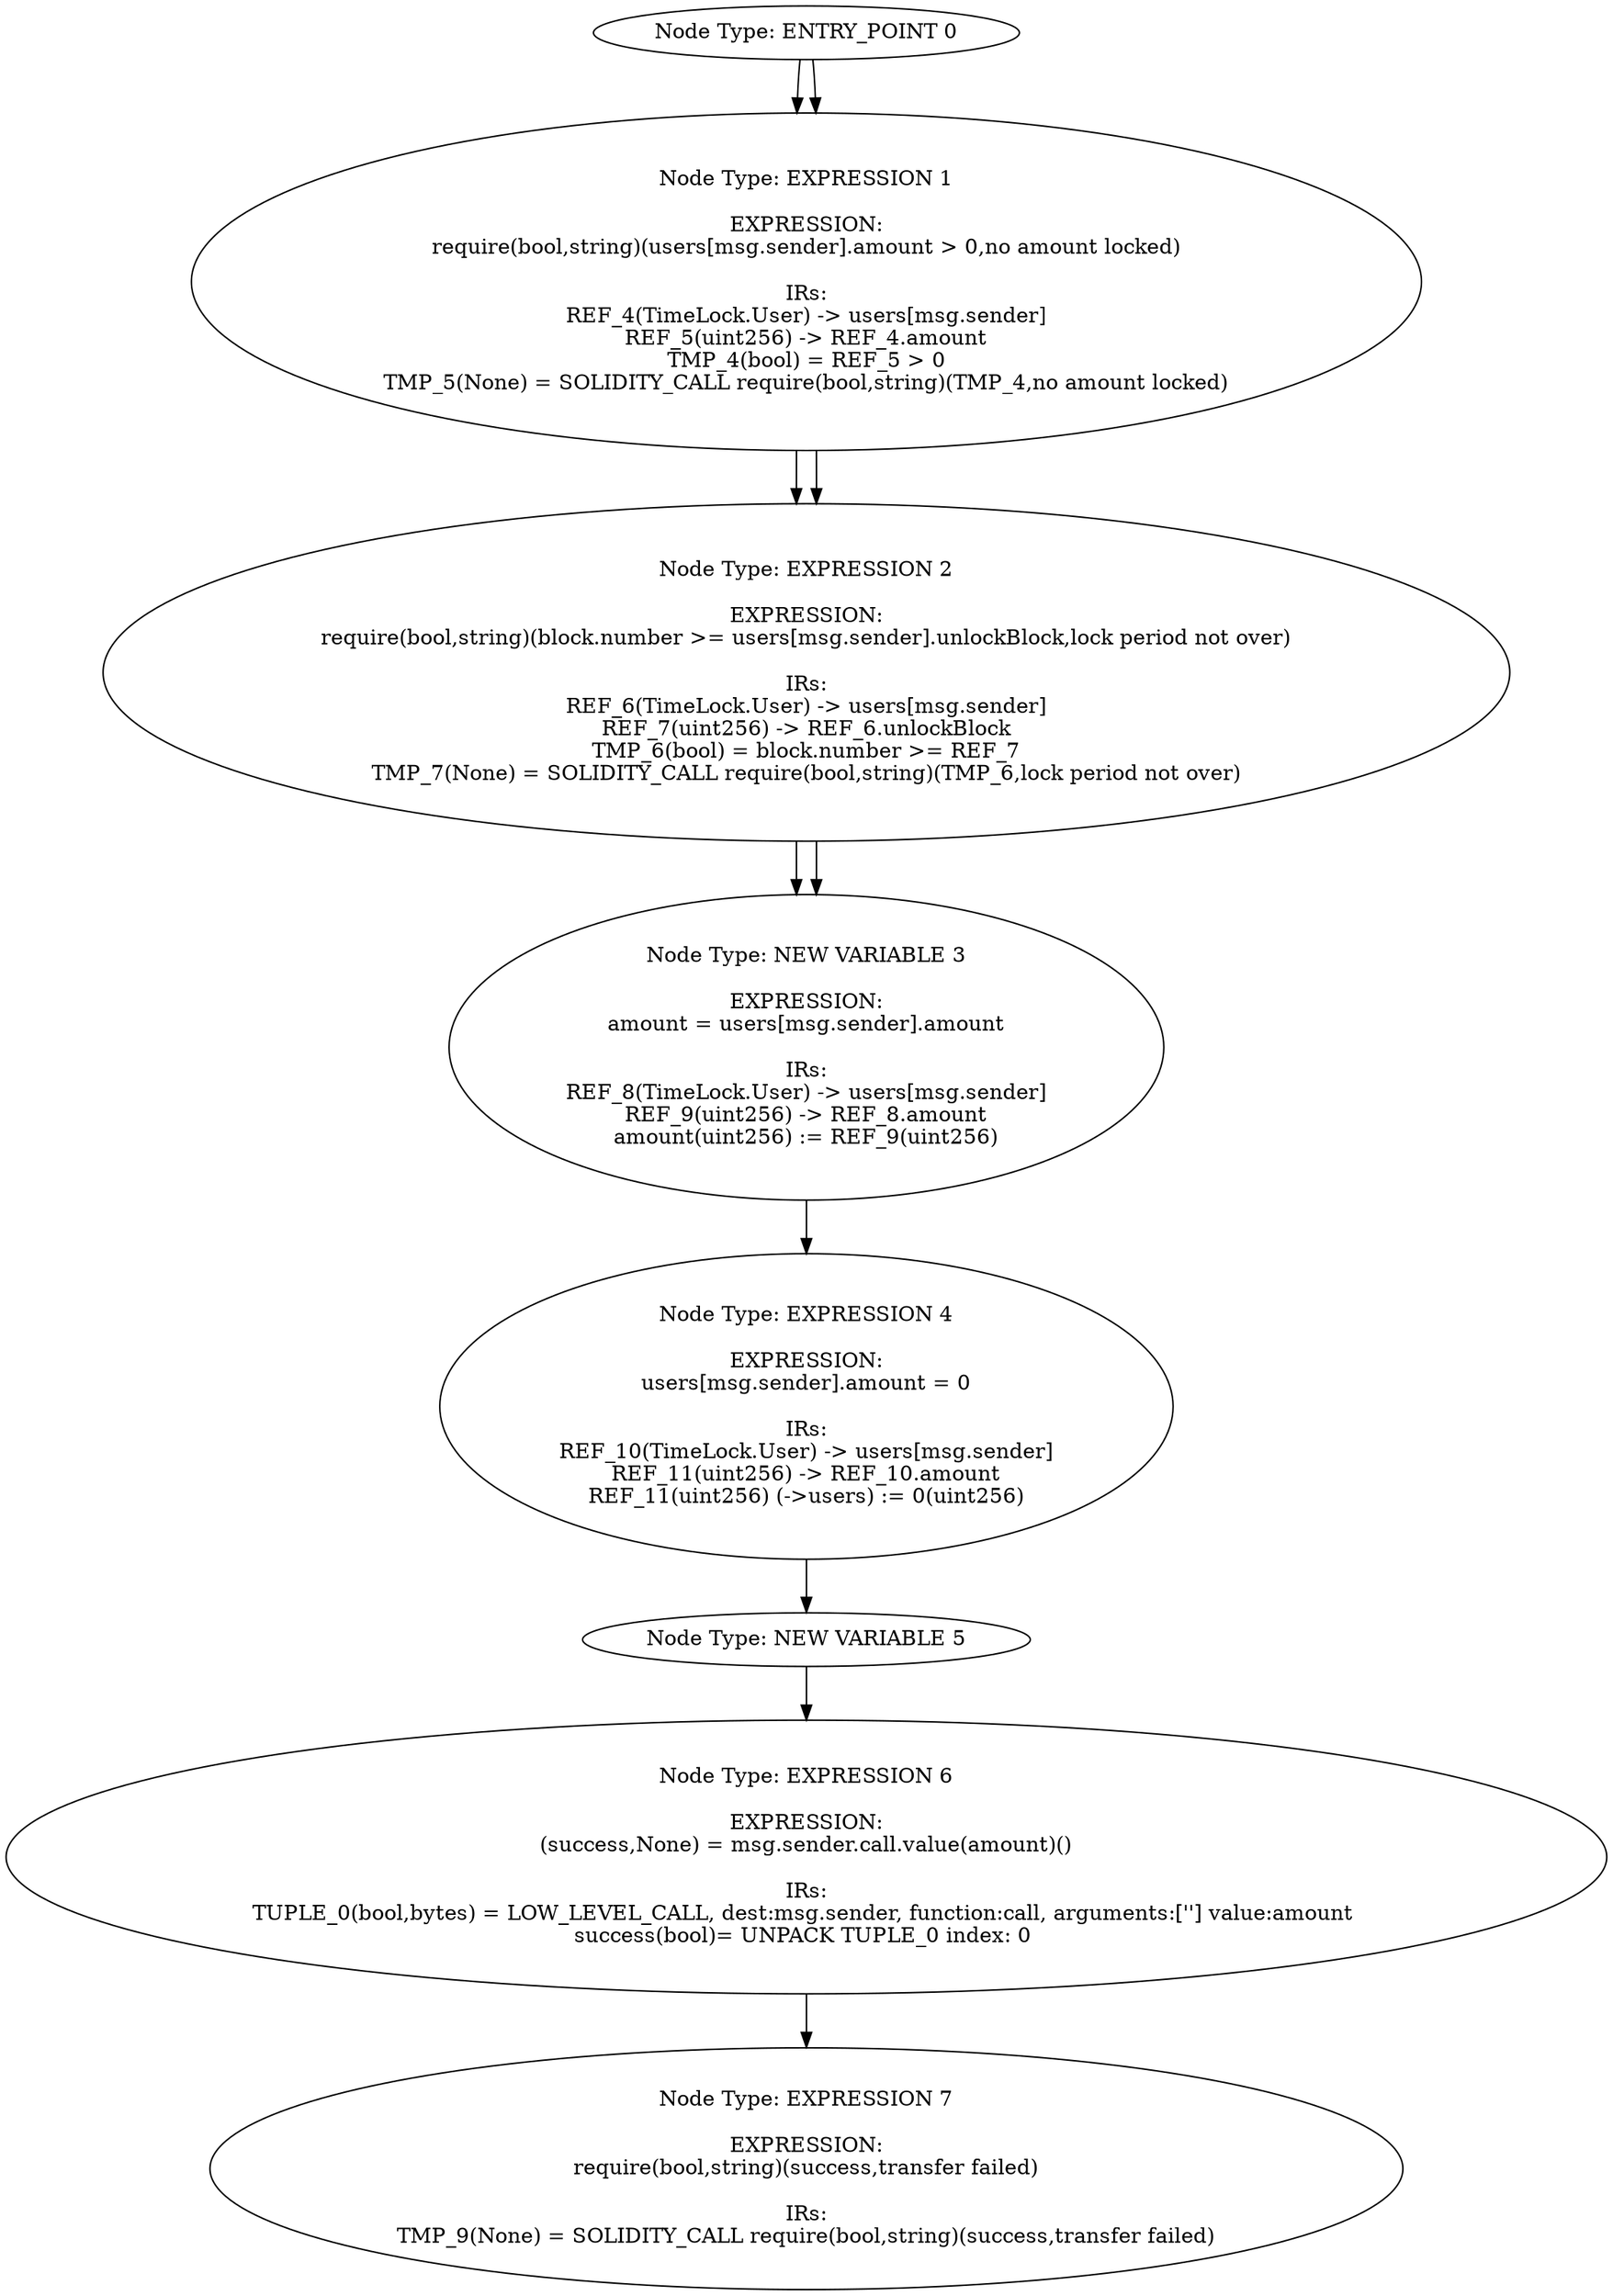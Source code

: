 digraph CFG {
0[label="Node Type: ENTRY_POINT 0
"];
0->1;
1[label="Node Type: EXPRESSION 1

EXPRESSION:
require(bool,string)(msg.value == _amount,must send exact amount)

IRs:
TMP_0(bool) = msg.value == _amount
TMP_1(None) = SOLIDITY_CALL require(bool,string)(TMP_0,must send exact amount)"];
1->2;
2[label="Node Type: EXPRESSION 2

EXPRESSION:
users[msg.sender].unlockBlock = block.number + (_time / 14)

IRs:
REF_0(TimeLock.User) -> users[msg.sender]
REF_1(uint256) -> REF_0.unlockBlock
TMP_2(uint256) = _time / 14
TMP_3(uint256) = block.number + TMP_2
REF_1(uint256) (->users) := TMP_3(uint256)"];
2->3;
3[label="Node Type: EXPRESSION 3

EXPRESSION:
users[msg.sender].amount = _amount

IRs:
REF_2(TimeLock.User) -> users[msg.sender]
REF_3(uint256) -> REF_2.amount
REF_3(uint256) (->users) := _amount(uint256)"];
0[label="Node Type: ENTRY_POINT 0
"];
0->1;
1[label="Node Type: EXPRESSION 1

EXPRESSION:
require(bool,string)(users[msg.sender].amount > 0,no amount locked)

IRs:
REF_4(TimeLock.User) -> users[msg.sender]
REF_5(uint256) -> REF_4.amount
TMP_4(bool) = REF_5 > 0
TMP_5(None) = SOLIDITY_CALL require(bool,string)(TMP_4,no amount locked)"];
1->2;
2[label="Node Type: EXPRESSION 2

EXPRESSION:
require(bool,string)(block.number >= users[msg.sender].unlockBlock,lock period not over)

IRs:
REF_6(TimeLock.User) -> users[msg.sender]
REF_7(uint256) -> REF_6.unlockBlock
TMP_6(bool) = block.number >= REF_7
TMP_7(None) = SOLIDITY_CALL require(bool,string)(TMP_6,lock period not over)"];
2->3;
3[label="Node Type: NEW VARIABLE 3

EXPRESSION:
amount = users[msg.sender].amount

IRs:
REF_8(TimeLock.User) -> users[msg.sender]
REF_9(uint256) -> REF_8.amount
amount(uint256) := REF_9(uint256)"];
3->4;
4[label="Node Type: EXPRESSION 4

EXPRESSION:
users[msg.sender].amount = 0

IRs:
REF_10(TimeLock.User) -> users[msg.sender]
REF_11(uint256) -> REF_10.amount
REF_11(uint256) (->users) := 0(uint256)"];
4->5;
5[label="Node Type: NEW VARIABLE 5
"];
5->6;
6[label="Node Type: EXPRESSION 6

EXPRESSION:
(success,None) = msg.sender.call.value(amount)()

IRs:
TUPLE_0(bool,bytes) = LOW_LEVEL_CALL, dest:msg.sender, function:call, arguments:[''] value:amount 
success(bool)= UNPACK TUPLE_0 index: 0 "];
6->7;
7[label="Node Type: EXPRESSION 7

EXPRESSION:
require(bool,string)(success,transfer failed)

IRs:
TMP_9(None) = SOLIDITY_CALL require(bool,string)(success,transfer failed)"];
}
